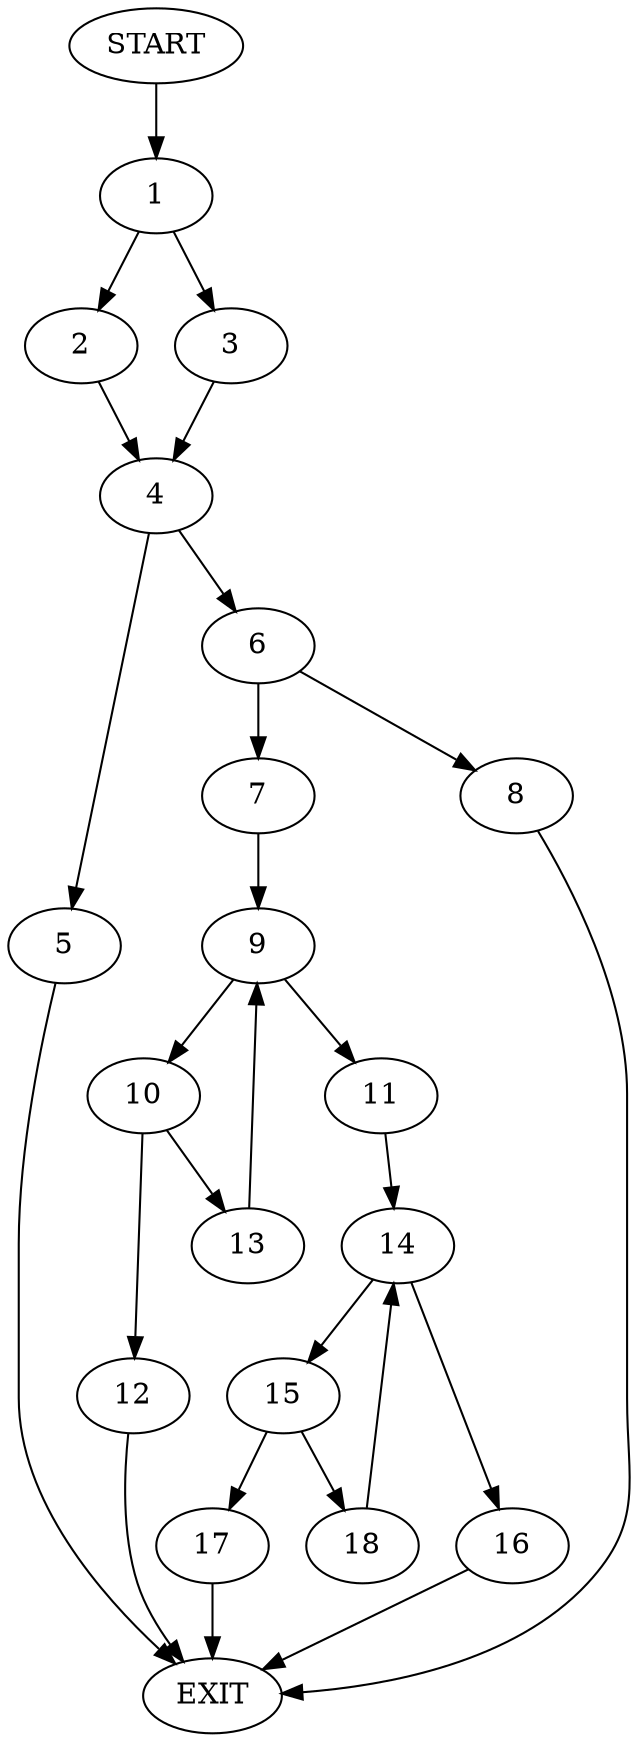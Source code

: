 digraph {
0 [label="START"]
19 [label="EXIT"]
0 -> 1
1 -> 2
1 -> 3
3 -> 4
2 -> 4
4 -> 5
4 -> 6
5 -> 19
6 -> 7
6 -> 8
8 -> 19
7 -> 9
9 -> 10
9 -> 11
10 -> 12
10 -> 13
11 -> 14
12 -> 19
13 -> 9
14 -> 15
14 -> 16
16 -> 19
15 -> 17
15 -> 18
18 -> 14
17 -> 19
}
